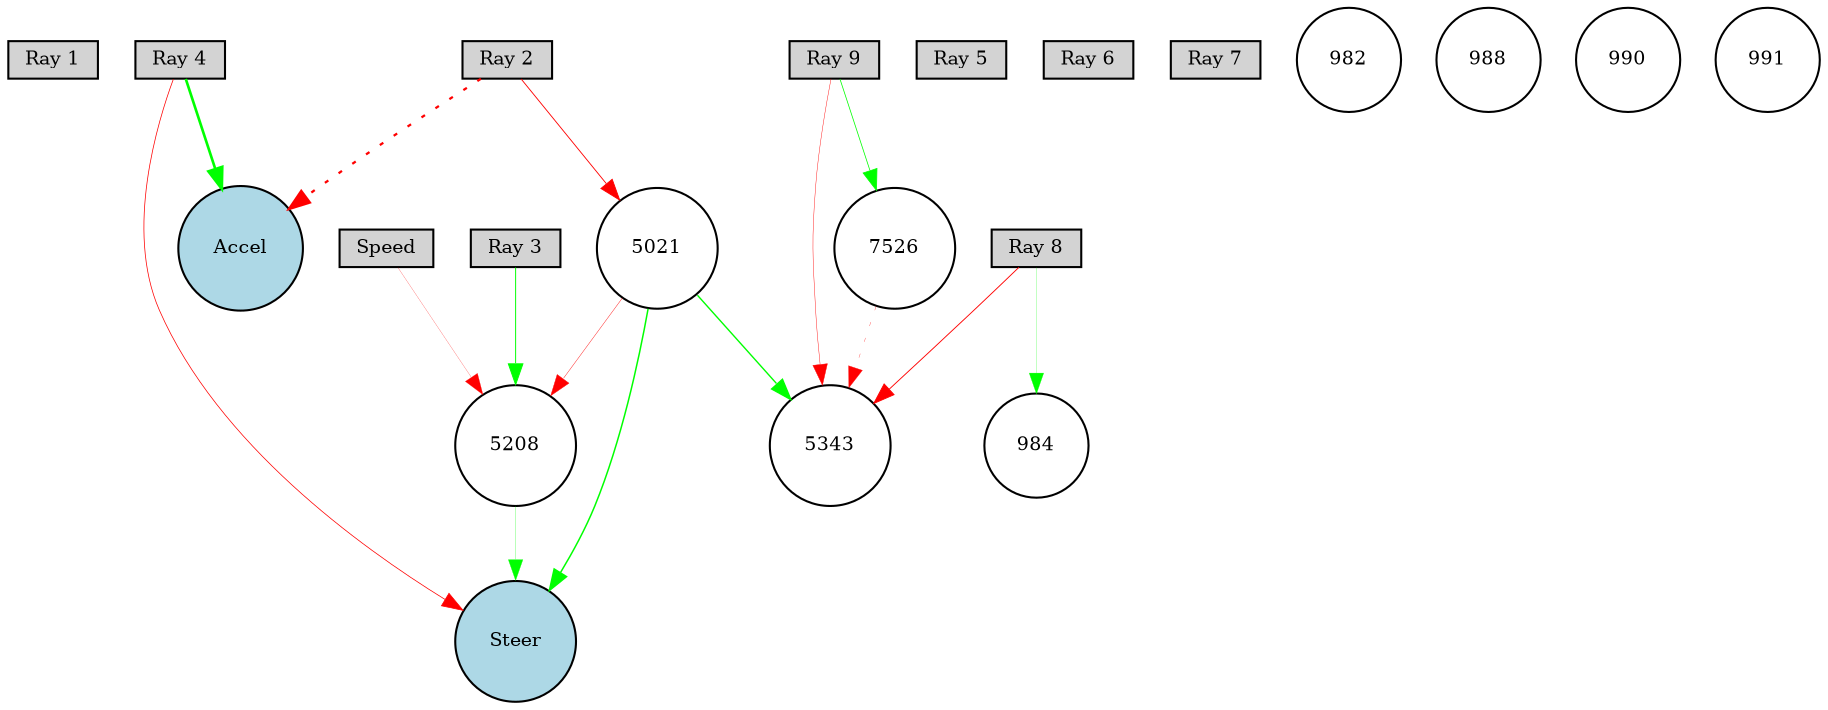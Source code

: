 digraph {
	node [fontsize=9 height=0.2 shape=circle width=0.2]
	"Ray 1" [fillcolor=lightgray shape=box style=filled]
	"Ray 2" [fillcolor=lightgray shape=box style=filled]
	"Ray 3" [fillcolor=lightgray shape=box style=filled]
	"Ray 4" [fillcolor=lightgray shape=box style=filled]
	"Ray 5" [fillcolor=lightgray shape=box style=filled]
	"Ray 6" [fillcolor=lightgray shape=box style=filled]
	"Ray 7" [fillcolor=lightgray shape=box style=filled]
	"Ray 8" [fillcolor=lightgray shape=box style=filled]
	"Ray 9" [fillcolor=lightgray shape=box style=filled]
	Speed [fillcolor=lightgray shape=box style=filled]
	Steer [fillcolor=lightblue style=filled]
	Accel [fillcolor=lightblue style=filled]
	5343 [fillcolor=white style=filled]
	7526 [fillcolor=white style=filled]
	982 [fillcolor=white style=filled]
	984 [fillcolor=white style=filled]
	5208 [fillcolor=white style=filled]
	988 [fillcolor=white style=filled]
	5021 [fillcolor=white style=filled]
	990 [fillcolor=white style=filled]
	991 [fillcolor=white style=filled]
	"Ray 2" -> Accel [color=red penwidth=1.0901167364403597 style=dotted]
	"Ray 2" -> 5021 [color=red penwidth=0.42729689566458773 style=solid]
	"Ray 8" -> 984 [color=green penwidth=0.11184513651418748 style=solid]
	5021 -> Steer [color=green penwidth=0.7208604633514503 style=solid]
	5021 -> 5208 [color=red penwidth=0.1946313006469158 style=solid]
	5208 -> Steer [color=green penwidth=0.13106562710123962 style=solid]
	"Ray 3" -> 5208 [color=green penwidth=0.4666136528035634 style=solid]
	5021 -> 5343 [color=green penwidth=0.6685351907133651 style=solid]
	"Ray 9" -> 5343 [color=red penwidth=0.20091516632084078 style=solid]
	"Ray 4" -> Steer [color=red penwidth=0.3552532421933061 style=solid]
	"Ray 4" -> Accel [color=green penwidth=1.2759682836970303 style=solid]
	"Ray 8" -> 5343 [color=red penwidth=0.43902349451979905 style=solid]
	Speed -> 5208 [color=red penwidth=0.10393751560655344 style=solid]
	"Ray 9" -> 7526 [color=green penwidth=0.3680814530861567 style=solid]
	7526 -> 5343 [color=red penwidth=0.13935767144008188 style=dotted]
}
